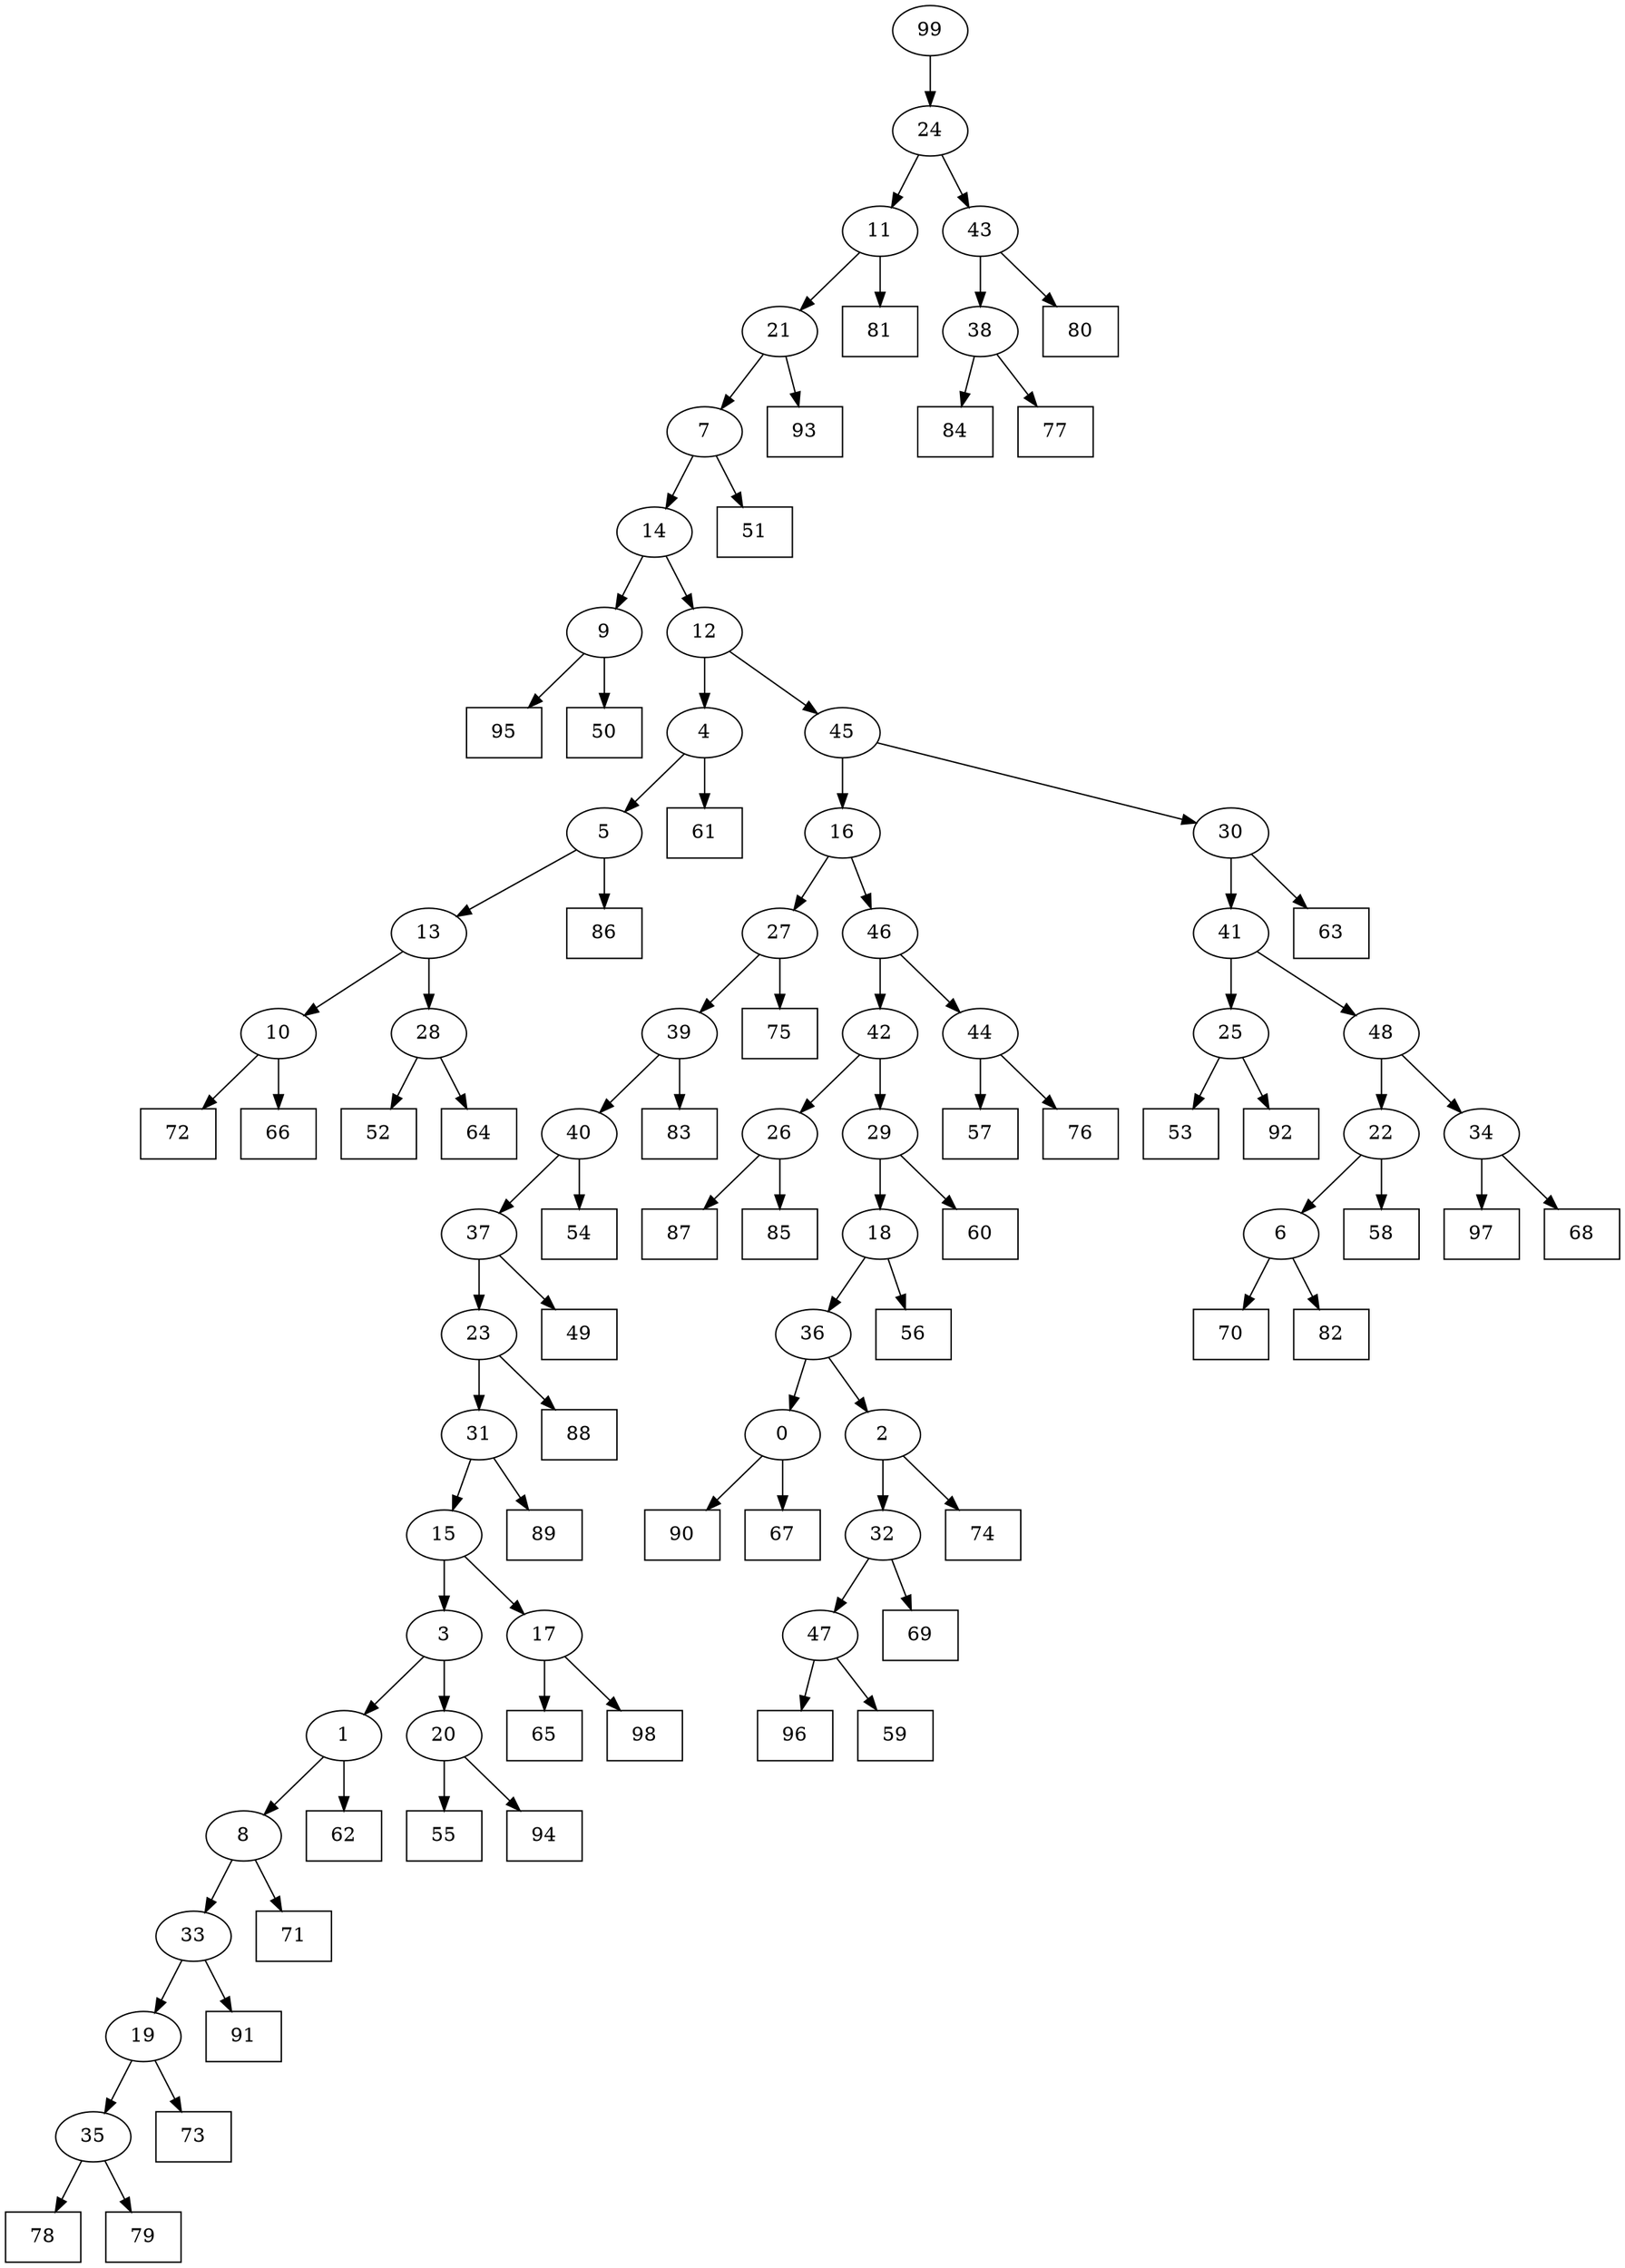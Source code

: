 digraph G {
0[label="0"];
1[label="1"];
2[label="2"];
3[label="3"];
4[label="4"];
5[label="5"];
6[label="6"];
7[label="7"];
8[label="8"];
9[label="9"];
10[label="10"];
11[label="11"];
12[label="12"];
13[label="13"];
14[label="14"];
15[label="15"];
16[label="16"];
17[label="17"];
18[label="18"];
19[label="19"];
20[label="20"];
21[label="21"];
22[label="22"];
23[label="23"];
24[label="24"];
25[label="25"];
26[label="26"];
27[label="27"];
28[label="28"];
29[label="29"];
30[label="30"];
31[label="31"];
32[label="32"];
33[label="33"];
34[label="34"];
35[label="35"];
36[label="36"];
37[label="37"];
38[label="38"];
39[label="39"];
40[label="40"];
41[label="41"];
42[label="42"];
43[label="43"];
44[label="44"];
45[label="45"];
46[label="46"];
47[label="47"];
48[label="48"];
49[shape=box,label="90"];
50[shape=box,label="54"];
51[shape=box,label="84"];
52[shape=box,label="53"];
53[shape=box,label="97"];
54[shape=box,label="68"];
55[shape=box,label="83"];
56[shape=box,label="95"];
57[shape=box,label="70"];
58[shape=box,label="49"];
59[shape=box,label="80"];
60[shape=box,label="57"];
61[shape=box,label="52"];
62[shape=box,label="76"];
63[shape=box,label="78"];
64[shape=box,label="79"];
65[shape=box,label="60"];
66[shape=box,label="82"];
67[shape=box,label="75"];
68[shape=box,label="67"];
69[shape=box,label="51"];
70[shape=box,label="73"];
71[shape=box,label="88"];
72[shape=box,label="86"];
73[shape=box,label="56"];
74[shape=box,label="55"];
75[shape=box,label="87"];
76[shape=box,label="93"];
77[shape=box,label="94"];
78[shape=box,label="92"];
79[shape=box,label="74"];
80[shape=box,label="72"];
81[shape=box,label="50"];
82[shape=box,label="58"];
83[shape=box,label="77"];
84[shape=box,label="64"];
85[shape=box,label="81"];
86[shape=box,label="65"];
87[shape=box,label="85"];
88[shape=box,label="66"];
89[shape=box,label="61"];
90[shape=box,label="89"];
91[shape=box,label="98"];
92[shape=box,label="91"];
93[shape=box,label="96"];
94[shape=box,label="62"];
95[shape=box,label="63"];
96[shape=box,label="71"];
97[shape=box,label="59"];
98[shape=box,label="69"];
99[label="99"];
32->98 ;
11->85 ;
6->57 ;
5->13 ;
35->64 ;
10->88 ;
9->81 ;
21->76 ;
34->53 ;
13->10 ;
0->49 ;
20->74 ;
20->77 ;
10->80 ;
44->60 ;
26->87 ;
47->97 ;
2->32 ;
14->12 ;
24->11 ;
11->21 ;
23->71 ;
17->91 ;
13->28 ;
28->84 ;
12->45 ;
1->94 ;
39->55 ;
7->69 ;
3->20 ;
39->40 ;
47->93 ;
43->59 ;
46->42 ;
19->35 ;
35->63 ;
28->61 ;
23->31 ;
31->90 ;
42->26 ;
32->47 ;
41->48 ;
37->58 ;
15->17 ;
4->89 ;
33->19 ;
19->70 ;
26->75 ;
16->27 ;
27->67 ;
36->2 ;
2->79 ;
40->50 ;
14->9 ;
9->56 ;
99->24 ;
29->18 ;
18->73 ;
7->14 ;
3->1 ;
48->34 ;
12->4 ;
4->5 ;
21->7 ;
6->66 ;
46->44 ;
44->62 ;
38->83 ;
30->95 ;
45->16 ;
16->46 ;
22->82 ;
0->68 ;
48->22 ;
22->6 ;
38->51 ;
45->30 ;
30->41 ;
43->38 ;
25->52 ;
27->39 ;
1->8 ;
8->96 ;
40->37 ;
37->23 ;
5->72 ;
31->15 ;
15->3 ;
42->29 ;
29->65 ;
34->54 ;
41->25 ;
25->78 ;
17->86 ;
18->36 ;
36->0 ;
24->43 ;
8->33 ;
33->92 ;
}
